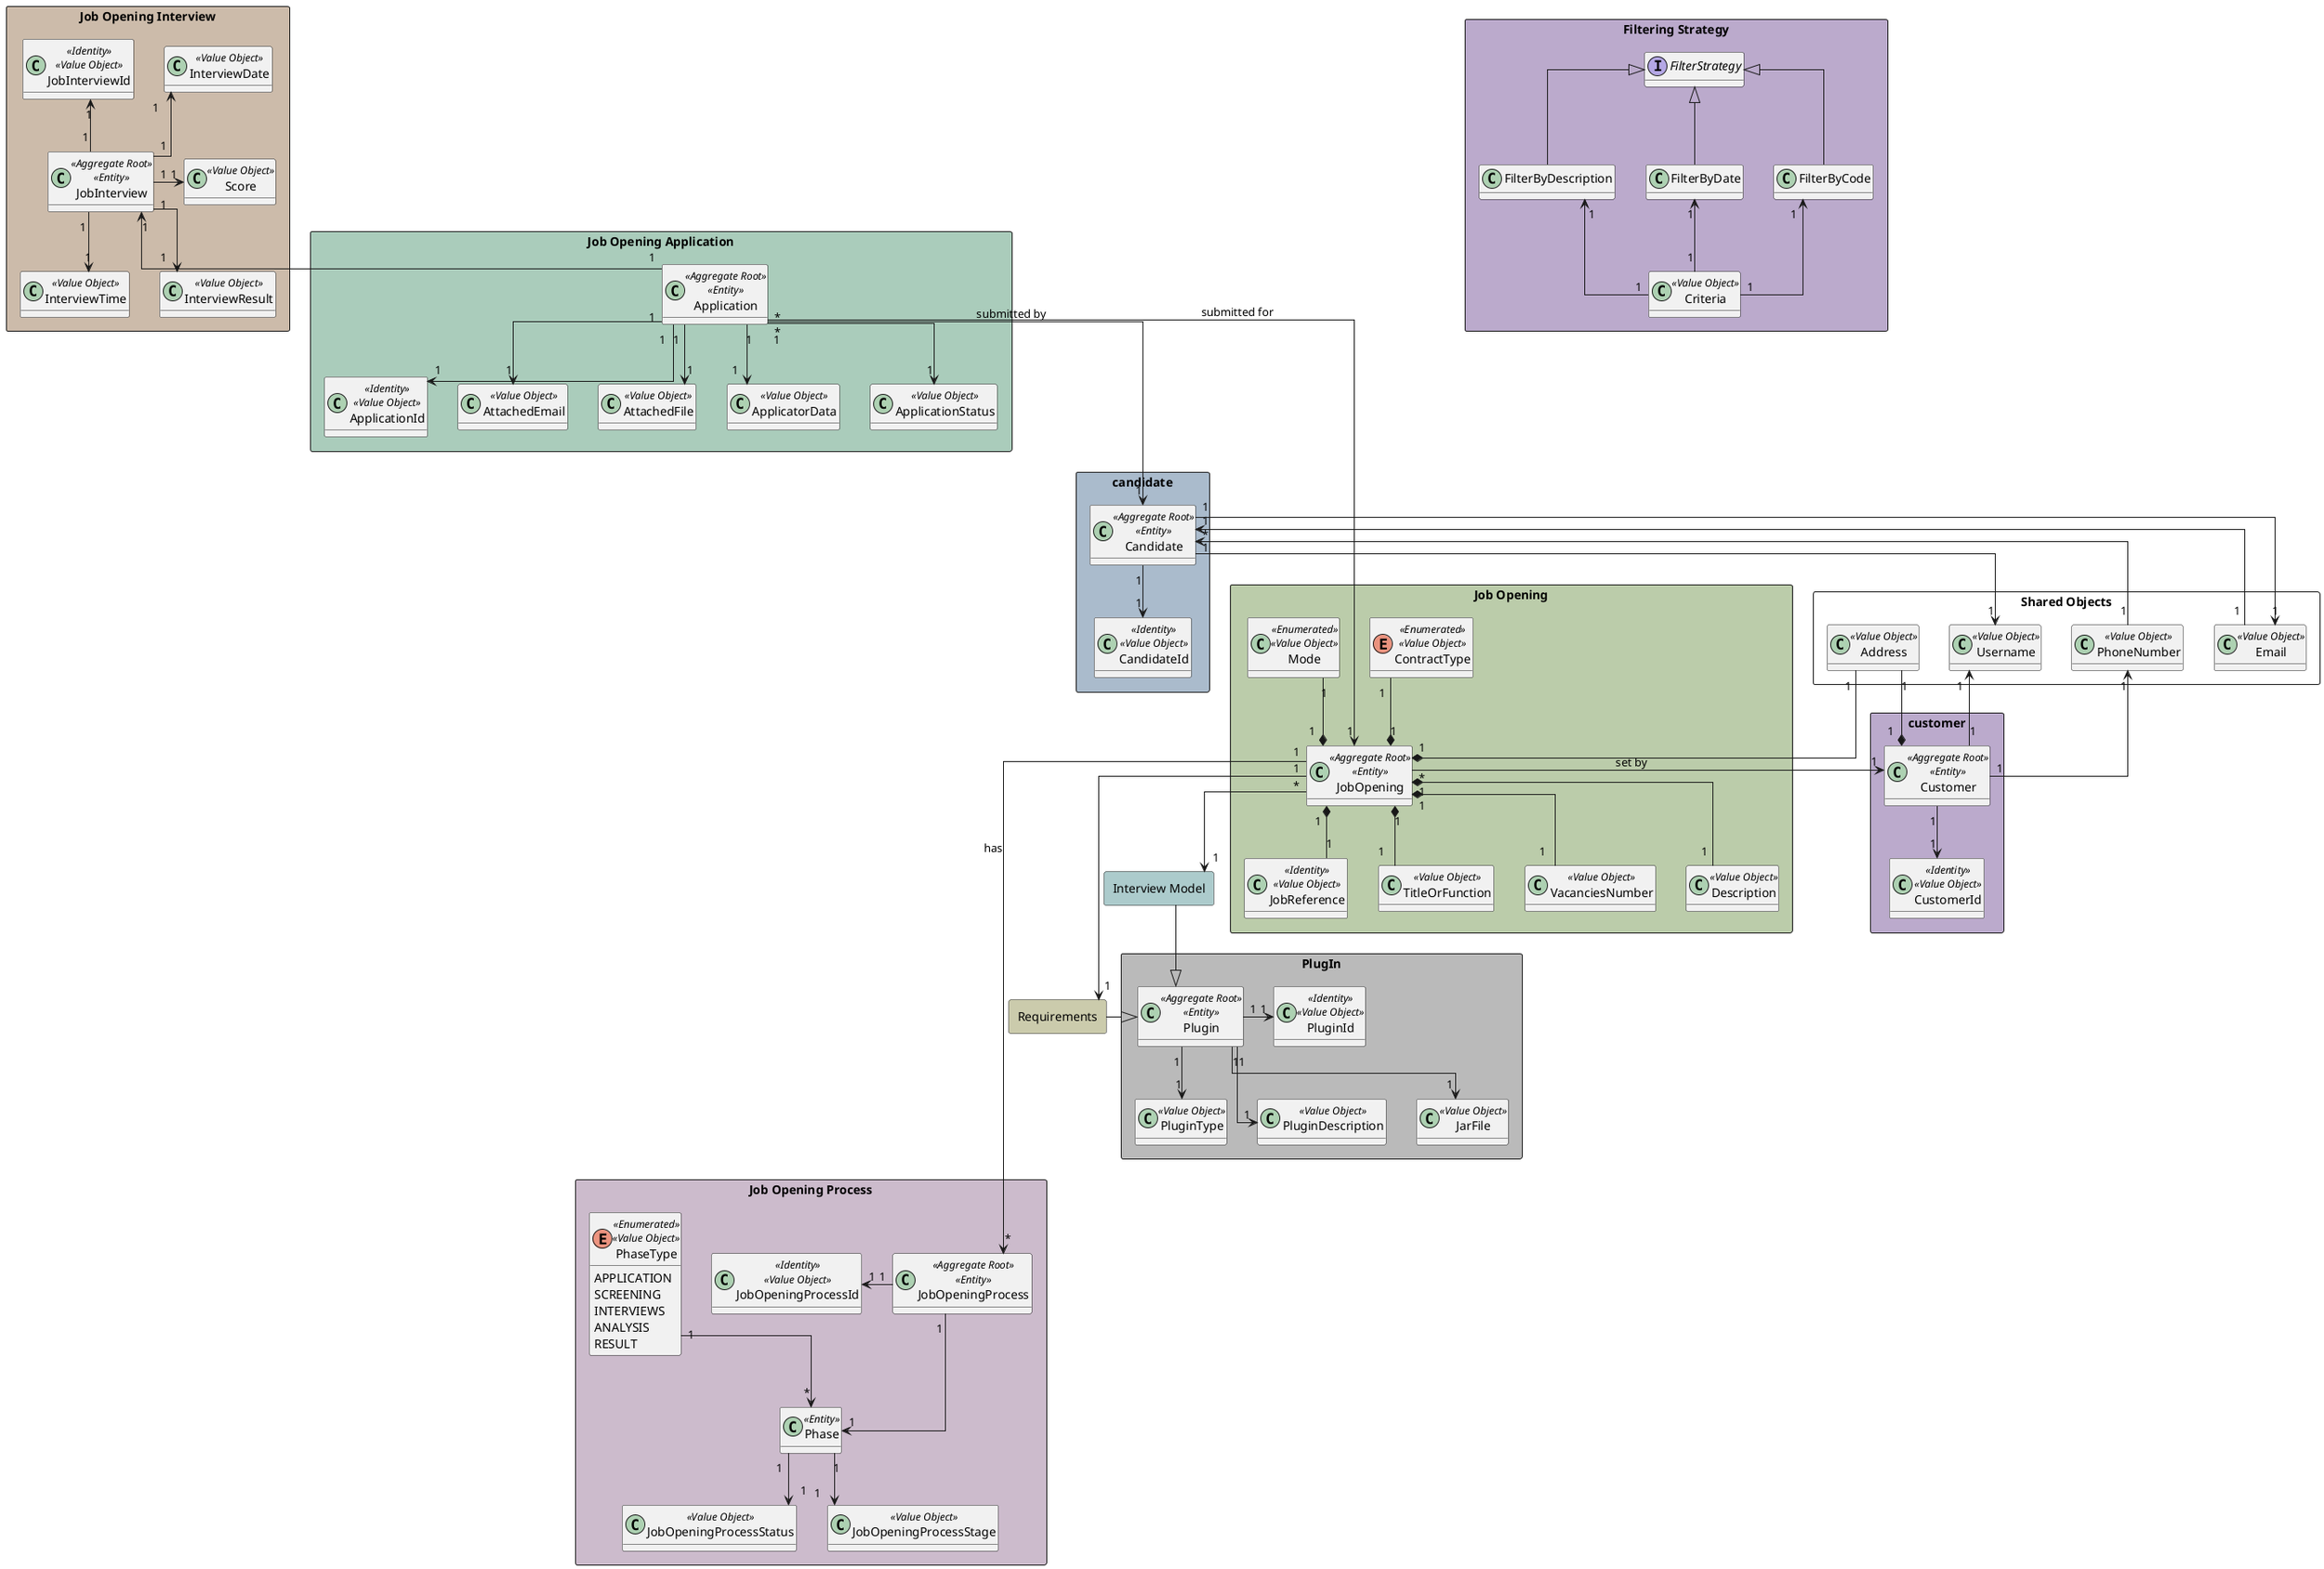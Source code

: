 @startuml
'https://plantuml.com/class-diagram

hide methods
skinparam linetype ortho



rectangle candidate #aabbcc{
    class Candidate<<Aggregate Root>><<Entity>>{}
    class CandidateId<<Identity>><<Value Object>>{}
}


rectangle customer #bbaacc{
    class Customer <<Aggregate Root>><<Entity>>{}
    class CustomerId<<Identity>><<Value Object>>{}
}


rectangle "Shared Objects" {

    class Email <<Value Object>>
    class PhoneNumber <<Value Object>>
    class Username <<Value Object>>
    class Address <<Value Object>>

}



rectangle "Job Opening" #bbccaa {

    class JobOpening<<Aggregate Root>><<Entity>>{}

    class JobReference<<Identity>><<Value Object>>{}

    class TitleOrFunction<<Value Object>>{}

    enum ContractType<<Enumerated>><<Value Object>>{}

    class Mode<<Enumerated>><<Value Object>>{}


    class VacanciesNumber<<Value Object>>{}

    class Description<<Value Object>>{}

    ''Maybe go to Interview Model

}


rectangle "Job Opening Application" #aaccbb {

    class Application<<Aggregate Root>><<Entity>>{}

    class ApplicationId<<Identity>><<Value Object>>{}

    class AttachedEmail<<Value Object>>{}

    class AttachedFile<<Value Object>>{}

    class ApplicatorData<<Value Object>>{}

    class ApplicationStatus<<Value Object>>{}




}

rectangle "Job Opening Process" #ccbbcc{
    class JobOpeningProcess<<Aggregate Root>><<Entity>>{}
    class JobOpeningProcessId<<Identity>><<Value Object>>{}
    class JobOpeningProcessStatus<<Value Object>>{}
    class JobOpeningProcessStage<<Value Object>>{}
    class Phase<<Entity>>{
        }
    enum PhaseType<<Enumerated>><<Value Object>>{
        APPLICATION
        SCREENING
        INTERVIEWS
        ANALYSIS
        RESULT
    }
}


rectangle "Job Opening Interview" #ccbbaa {
    class JobInterview <<Aggregate Root>><<Entity>>{}
    class JobInterviewId<<Identity>><<Value Object>>{}
    class InterviewDate<<Value Object>>{}
    class InterviewTime<<Value Object>>{}
    class Score<<Value Object>>{}
    class InterviewResult<<Value Object>>{}
}



rectangle "Filtering Strategy" #bbaacc {
interface FilterStrategy{

    +filter()
    +criteria()
    }

    class Criteria <<Value Object>>{}

    class FilterByDescription extends FilterStrategy{}
    class FilterByDate extends FilterStrategy{}
    class FilterByCode extends FilterStrategy {}
}





rectangle "Interview Model" #accbcc {

}

rectangle "Requirements" #cbcbac {

}

rectangle "PlugIn" #bababa {
    class Plugin <<Aggregate Root>><<Entity>>{}
    class PluginType<<Value Object>>{}
    class PluginId<<Identity>><<Value Object>>{}
    class PluginDescription<<Value Object>>{}
    class JarFile<<Value Object>>{}
}

Plugin "1" --> "1" PluginType
Plugin "1" -right-> "1" PluginId
Plugin "1" --> "1" PluginDescription
Plugin "1" --> "1" JarFile


JobReference "1" -up-* "1" JobOpening
TitleOrFunction "1" -up-* "1" JobOpening
ContractType "1" --* "1" JobOpening
Mode "1" --* "1" JobOpening
Description "1" -up-* "1" JobOpening
VacanciesNumber "1" -up-* "1" JobOpening

JobOpening "1" ---> "1" Requirements
JobOpening "*" --> "1" Customer : set by


Candidate "1" --> "1" CandidateId


Application "1" --> "1" ApplicationId
Application "1" --> "1" AttachedEmail
Application "1" --> "1" AttachedFile
Application "1" --> "1" ApplicatorData
Application "*" -----> "1" JobOpening : submitted for
Application "*" -> "1" Candidate : submitted by
Application "1" --> "1" ApplicationStatus

Customer "1" --> "1" CustomerId


JobOpeningProcess "1" -left-> "1" JobOpeningProcessId
JobOpening "1" -----> "*" JobOpeningProcess : has
Phase "1" --> "1" JobOpeningProcessStatus
Phase "1" --> "1" JobOpeningProcessStage
JobOpeningProcess "1" --> "1" Phase

PhaseType "1" -down-> "*" Phase


''InterviewModel "1" -left-> "1" InterviewModelName : has
''InterviewModel "1" -down--> "*" Question : contains
''Question <|-- InterviewModel : belongs to


Candidate "1" --> "1" Username
PhoneNumber "1" --> "*" Candidate
Email "1" --> "1" Candidate


Customer "1" --> "1" Username
Customer "1" --> "1" PhoneNumber
Candidate "1" --> "1" Email


Address "1" --* "1" JobOpening
Address "1" --* "1" Customer


JobInterview "1" -up-> "1" JobInterviewId
JobInterview "1" -up-> "1" InterviewDate
JobInterview "1" --> "1" InterviewTime
JobInterview "1" -> "1" Score
JobInterview "1" --> "1" InterviewResult

Requirements  -right-|> Plugin
"Interview Model" --|> Plugin
JobOpening "*" --> "1" "Interview Model"


Criteria "1" -up-> "1" FilterByCode
Criteria "1" -up-> "1" FilterByDate
Criteria "1" -up-> "1" FilterByDescription




Application "1" -up-> "1" JobInterview


@enduml